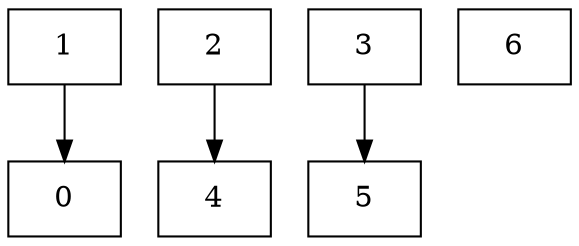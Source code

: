 digraph "Call graph" {
node0 [shape=record, label="{0}"];
node1 [shape=record, label="{1}"];
node2 [shape=record, label="{2}"];
node3 [shape=record, label="{3}"];
node4 [shape=record, label="{4}"];
node5 [shape=record, label="{5}"];
node6 [shape=record, label="{6}"];
node1 -> node0;

node2 -> node4;

node3 -> node5;

}